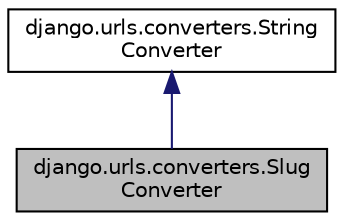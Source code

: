 digraph "django.urls.converters.SlugConverter"
{
 // LATEX_PDF_SIZE
  edge [fontname="Helvetica",fontsize="10",labelfontname="Helvetica",labelfontsize="10"];
  node [fontname="Helvetica",fontsize="10",shape=record];
  Node1 [label="django.urls.converters.Slug\lConverter",height=0.2,width=0.4,color="black", fillcolor="grey75", style="filled", fontcolor="black",tooltip=" "];
  Node2 -> Node1 [dir="back",color="midnightblue",fontsize="10",style="solid"];
  Node2 [label="django.urls.converters.String\lConverter",height=0.2,width=0.4,color="black", fillcolor="white", style="filled",URL="$classdjango_1_1urls_1_1converters_1_1_string_converter.html",tooltip=" "];
}
